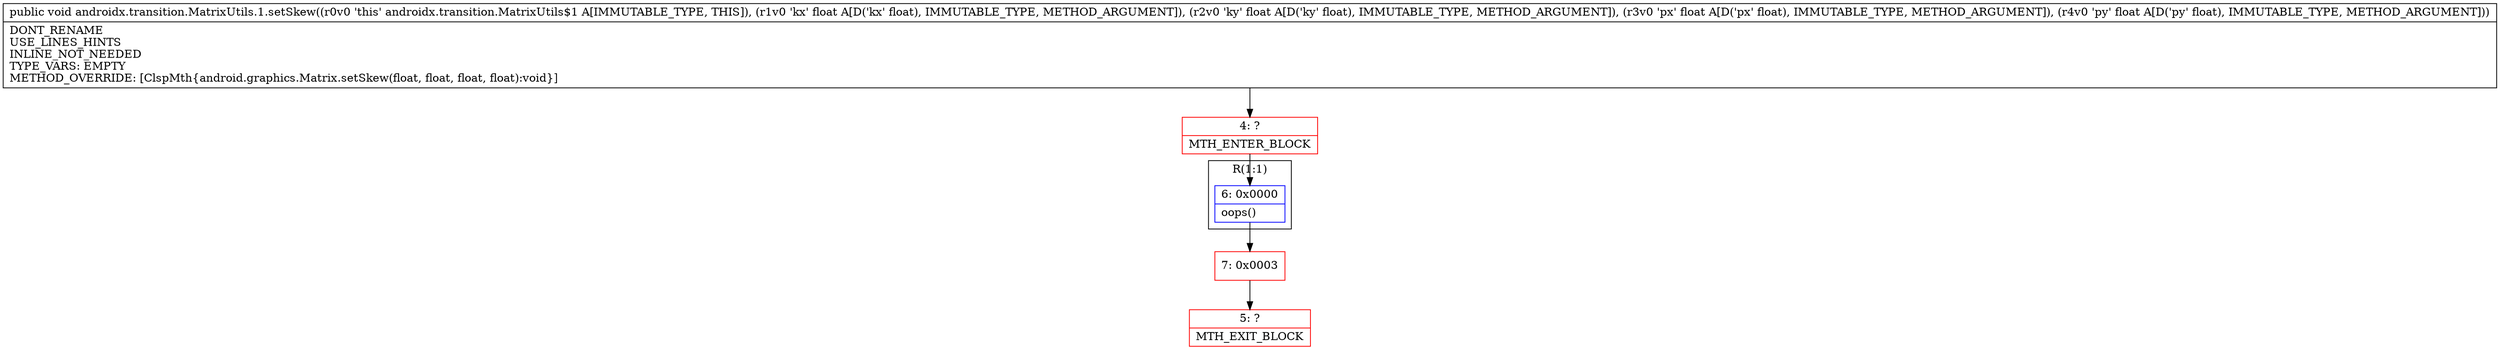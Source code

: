 digraph "CFG forandroidx.transition.MatrixUtils.1.setSkew(FFFF)V" {
subgraph cluster_Region_200759549 {
label = "R(1:1)";
node [shape=record,color=blue];
Node_6 [shape=record,label="{6\:\ 0x0000|oops()\l}"];
}
Node_4 [shape=record,color=red,label="{4\:\ ?|MTH_ENTER_BLOCK\l}"];
Node_7 [shape=record,color=red,label="{7\:\ 0x0003}"];
Node_5 [shape=record,color=red,label="{5\:\ ?|MTH_EXIT_BLOCK\l}"];
MethodNode[shape=record,label="{public void androidx.transition.MatrixUtils.1.setSkew((r0v0 'this' androidx.transition.MatrixUtils$1 A[IMMUTABLE_TYPE, THIS]), (r1v0 'kx' float A[D('kx' float), IMMUTABLE_TYPE, METHOD_ARGUMENT]), (r2v0 'ky' float A[D('ky' float), IMMUTABLE_TYPE, METHOD_ARGUMENT]), (r3v0 'px' float A[D('px' float), IMMUTABLE_TYPE, METHOD_ARGUMENT]), (r4v0 'py' float A[D('py' float), IMMUTABLE_TYPE, METHOD_ARGUMENT]))  | DONT_RENAME\lUSE_LINES_HINTS\lINLINE_NOT_NEEDED\lTYPE_VARS: EMPTY\lMETHOD_OVERRIDE: [ClspMth\{android.graphics.Matrix.setSkew(float, float, float, float):void\}]\l}"];
MethodNode -> Node_4;Node_6 -> Node_7;
Node_4 -> Node_6;
Node_7 -> Node_5;
}

